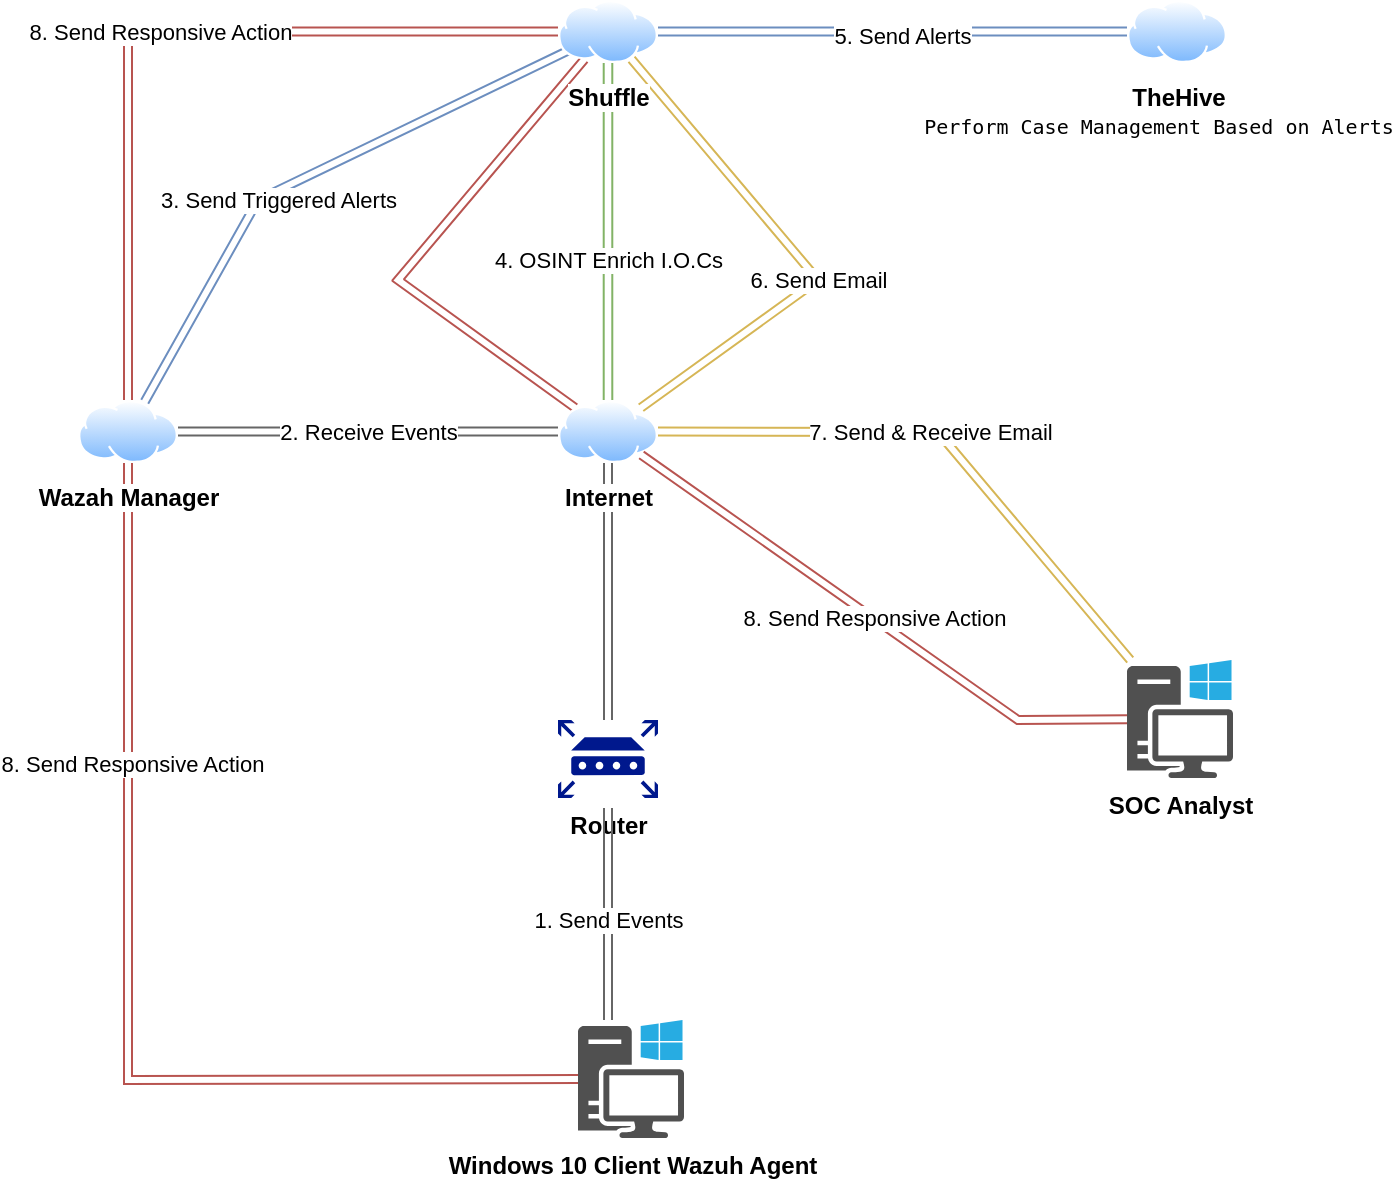 <mxfile version="23.0.2" type="github">
  <diagram name="Page-1" id="uVVyMuQPiUV3GlmEv2QM">
    <mxGraphModel dx="704" dy="626" grid="1" gridSize="10" guides="1" tooltips="1" connect="1" arrows="1" fold="1" page="1" pageScale="1" pageWidth="850" pageHeight="1100" math="0" shadow="0">
      <root>
        <mxCell id="0" />
        <mxCell id="1" parent="0" />
        <mxCell id="f4QK-veqhP7_v42DNwUu-1" value="Windows 10 Client Wazuh Agent" style="sketch=0;pointerEvents=1;shadow=0;dashed=0;html=1;strokeColor=none;fillColor=#505050;labelPosition=center;verticalLabelPosition=bottom;verticalAlign=top;outlineConnect=0;align=center;shape=mxgraph.office.devices.workstation_pc;fontStyle=1" vertex="1" parent="1">
          <mxGeometry x="400" y="530" width="53" height="59" as="geometry" />
        </mxCell>
        <mxCell id="f4QK-veqhP7_v42DNwUu-9" style="edgeStyle=orthogonalEdgeStyle;rounded=0;orthogonalLoop=1;jettySize=auto;html=1;shape=link;strokeColor=#666666;fillColor=#f5f5f5;" edge="1" parent="1" source="f4QK-veqhP7_v42DNwUu-2" target="f4QK-veqhP7_v42DNwUu-3">
          <mxGeometry relative="1" as="geometry" />
        </mxCell>
        <mxCell id="f4QK-veqhP7_v42DNwUu-2" value="Router" style="sketch=0;aspect=fixed;pointerEvents=1;shadow=0;dashed=0;html=1;strokeColor=none;labelPosition=center;verticalLabelPosition=bottom;verticalAlign=top;align=center;fillColor=#00188D;shape=mxgraph.mscae.enterprise.router;labelBackgroundColor=none;labelBorderColor=none;fontStyle=1" vertex="1" parent="1">
          <mxGeometry x="390" y="380" width="50" height="39" as="geometry" />
        </mxCell>
        <mxCell id="f4QK-veqhP7_v42DNwUu-11" value="2. Receive Events" style="edgeStyle=orthogonalEdgeStyle;rounded=0;orthogonalLoop=1;jettySize=auto;html=1;shape=link;strokeColor=#666666;fillColor=#f5f5f5;" edge="1" parent="1" source="f4QK-veqhP7_v42DNwUu-3" target="f4QK-veqhP7_v42DNwUu-4">
          <mxGeometry x="-0.002" relative="1" as="geometry">
            <mxPoint as="offset" />
          </mxGeometry>
        </mxCell>
        <mxCell id="f4QK-veqhP7_v42DNwUu-16" value="7. Send &amp;amp; Receive Email" style="rounded=0;orthogonalLoop=1;jettySize=auto;html=1;shape=link;fillColor=#fff2cc;strokeColor=#d6b656;" edge="1" parent="1" source="f4QK-veqhP7_v42DNwUu-3" target="f4QK-veqhP7_v42DNwUu-7">
          <mxGeometry x="-0.055" relative="1" as="geometry">
            <Array as="points">
              <mxPoint x="580" y="236" />
            </Array>
            <mxPoint as="offset" />
          </mxGeometry>
        </mxCell>
        <mxCell id="f4QK-veqhP7_v42DNwUu-18" style="rounded=0;orthogonalLoop=1;jettySize=auto;html=1;fillColor=#f8cecc;strokeColor=#b85450;shape=link;" edge="1" parent="1" source="f4QK-veqhP7_v42DNwUu-3" target="f4QK-veqhP7_v42DNwUu-6">
          <mxGeometry relative="1" as="geometry">
            <Array as="points">
              <mxPoint x="310" y="160" />
            </Array>
          </mxGeometry>
        </mxCell>
        <mxCell id="f4QK-veqhP7_v42DNwUu-3" value="Internet" style="image;aspect=fixed;perimeter=ellipsePerimeter;html=1;align=center;shadow=0;dashed=0;spacingTop=3;image=img/lib/active_directory/internet_cloud.svg;fontStyle=1" vertex="1" parent="1">
          <mxGeometry x="390" y="220" width="50" height="31.5" as="geometry" />
        </mxCell>
        <mxCell id="f4QK-veqhP7_v42DNwUu-12" value="3. Send Triggered Alerts" style="rounded=0;orthogonalLoop=1;jettySize=auto;html=1;shape=link;fillColor=#dae8fc;strokeColor=#6c8ebf;" edge="1" parent="1" source="f4QK-veqhP7_v42DNwUu-4" target="f4QK-veqhP7_v42DNwUu-6">
          <mxGeometry x="-0.133" y="-4" relative="1" as="geometry">
            <Array as="points">
              <mxPoint x="240" y="120" />
            </Array>
            <mxPoint as="offset" />
          </mxGeometry>
        </mxCell>
        <mxCell id="f4QK-veqhP7_v42DNwUu-20" value="8. Send Responsive Action" style="rounded=0;orthogonalLoop=1;jettySize=auto;html=1;shape=link;fillColor=#f8cecc;strokeColor=#b85450;" edge="1" parent="1" source="f4QK-veqhP7_v42DNwUu-4" target="f4QK-veqhP7_v42DNwUu-1">
          <mxGeometry x="-0.438" y="2" relative="1" as="geometry">
            <Array as="points">
              <mxPoint x="175" y="560" />
            </Array>
            <mxPoint as="offset" />
          </mxGeometry>
        </mxCell>
        <mxCell id="f4QK-veqhP7_v42DNwUu-4" value="Wazah Manager" style="image;aspect=fixed;perimeter=ellipsePerimeter;html=1;align=center;shadow=0;dashed=0;spacingTop=3;image=img/lib/active_directory/internet_cloud.svg;fontStyle=1" vertex="1" parent="1">
          <mxGeometry x="150" y="220" width="50" height="31.5" as="geometry" />
        </mxCell>
        <mxCell id="f4QK-veqhP7_v42DNwUu-5" value="TheHive" style="image;aspect=fixed;perimeter=ellipsePerimeter;html=1;align=center;shadow=0;dashed=0;spacingTop=3;image=img/lib/active_directory/internet_cloud.svg;fontStyle=1" vertex="1" parent="1">
          <mxGeometry x="674.5" y="20" width="50" height="31.5" as="geometry" />
        </mxCell>
        <mxCell id="f4QK-veqhP7_v42DNwUu-13" value="4. OSINT Enrich I.O.Cs" style="edgeStyle=orthogonalEdgeStyle;rounded=0;orthogonalLoop=1;jettySize=auto;html=1;shape=link;fillColor=#d5e8d4;strokeColor=#82b366;width=4.286;" edge="1" parent="1" source="f4QK-veqhP7_v42DNwUu-6" target="f4QK-veqhP7_v42DNwUu-3">
          <mxGeometry x="0.167" relative="1" as="geometry">
            <mxPoint as="offset" />
          </mxGeometry>
        </mxCell>
        <mxCell id="f4QK-veqhP7_v42DNwUu-14" value="5. Send Alerts" style="rounded=0;orthogonalLoop=1;jettySize=auto;html=1;fillColor=#dae8fc;strokeColor=#6c8ebf;shape=link;" edge="1" parent="1" source="f4QK-veqhP7_v42DNwUu-6" target="f4QK-veqhP7_v42DNwUu-5">
          <mxGeometry x="0.037" y="-2" relative="1" as="geometry">
            <Array as="points" />
            <mxPoint as="offset" />
          </mxGeometry>
        </mxCell>
        <mxCell id="f4QK-veqhP7_v42DNwUu-15" value="6. Send Email" style="rounded=0;orthogonalLoop=1;jettySize=auto;html=1;fillColor=#fff2cc;strokeColor=#d6b656;shape=link;" edge="1" parent="1" source="f4QK-veqhP7_v42DNwUu-6" target="f4QK-veqhP7_v42DNwUu-3">
          <mxGeometry x="0.139" relative="1" as="geometry">
            <mxPoint x="414.71" y="111.5" as="sourcePoint" />
            <mxPoint x="414.71" y="220" as="targetPoint" />
            <Array as="points">
              <mxPoint x="520" y="160" />
            </Array>
            <mxPoint as="offset" />
          </mxGeometry>
        </mxCell>
        <mxCell id="f4QK-veqhP7_v42DNwUu-19" value="8. Send Responsive Action" style="edgeStyle=orthogonalEdgeStyle;rounded=0;orthogonalLoop=1;jettySize=auto;html=1;fillColor=#f8cecc;strokeColor=#b85450;shape=link;" edge="1" parent="1" source="f4QK-veqhP7_v42DNwUu-6" target="f4QK-veqhP7_v42DNwUu-4">
          <mxGeometry x="-0.001" relative="1" as="geometry">
            <mxPoint as="offset" />
          </mxGeometry>
        </mxCell>
        <mxCell id="f4QK-veqhP7_v42DNwUu-6" value="Shuffle" style="image;aspect=fixed;perimeter=ellipsePerimeter;html=1;align=center;shadow=0;dashed=0;spacingTop=3;image=img/lib/active_directory/internet_cloud.svg;fontStyle=1" vertex="1" parent="1">
          <mxGeometry x="390" y="20" width="50" height="31.5" as="geometry" />
        </mxCell>
        <mxCell id="f4QK-veqhP7_v42DNwUu-17" value="8. Send Responsive Action" style="rounded=0;orthogonalLoop=1;jettySize=auto;html=1;fillColor=#f8cecc;strokeColor=#b85450;shape=link;" edge="1" parent="1" source="f4QK-veqhP7_v42DNwUu-7" target="f4QK-veqhP7_v42DNwUu-3">
          <mxGeometry relative="1" as="geometry">
            <Array as="points">
              <mxPoint x="620" y="380" />
            </Array>
          </mxGeometry>
        </mxCell>
        <mxCell id="f4QK-veqhP7_v42DNwUu-7" value="SOC Analyst" style="sketch=0;pointerEvents=1;shadow=0;dashed=0;html=1;strokeColor=none;fillColor=#505050;labelPosition=center;verticalLabelPosition=bottom;verticalAlign=top;outlineConnect=0;align=center;shape=mxgraph.office.devices.workstation_pc;fontStyle=1" vertex="1" parent="1">
          <mxGeometry x="674.5" y="350" width="53" height="59" as="geometry" />
        </mxCell>
        <mxCell id="f4QK-veqhP7_v42DNwUu-8" value="1. Send Events" style="edgeStyle=orthogonalEdgeStyle;rounded=0;orthogonalLoop=1;jettySize=auto;html=1;entryX=0.5;entryY=1.128;entryDx=0;entryDy=0;entryPerimeter=0;startArrow=classic;startFill=1;shape=link;strokeColor=#666666;fillColor=#f5f5f5;" edge="1" parent="1" source="f4QK-veqhP7_v42DNwUu-1" target="f4QK-veqhP7_v42DNwUu-2">
          <mxGeometry x="-0.057" relative="1" as="geometry">
            <Array as="points">
              <mxPoint x="415" y="500" />
              <mxPoint x="415" y="500" />
            </Array>
            <mxPoint as="offset" />
          </mxGeometry>
        </mxCell>
        <mxCell id="f4QK-veqhP7_v42DNwUu-21" value="&lt;pre&gt;&lt;font style=&quot;font-size: 10px;&quot;&gt;Perform Case Management Based on Alerts&lt;/font&gt;&lt;/pre&gt;" style="text;html=1;align=center;verticalAlign=middle;resizable=0;points=[];autosize=1;strokeColor=none;fillColor=none;" vertex="1" parent="1">
          <mxGeometry x="570" y="58" width="240" height="50" as="geometry" />
        </mxCell>
      </root>
    </mxGraphModel>
  </diagram>
</mxfile>
